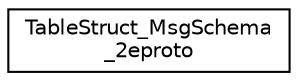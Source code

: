 digraph "Graphical Class Hierarchy"
{
  edge [fontname="Helvetica",fontsize="10",labelfontname="Helvetica",labelfontsize="10"];
  node [fontname="Helvetica",fontsize="10",shape=record];
  rankdir="LR";
  Node0 [label="TableStruct_MsgSchema\l_2eproto",height=0.2,width=0.4,color="black", fillcolor="white", style="filled",URL="$structTableStruct__MsgSchema__2eproto.html"];
}

